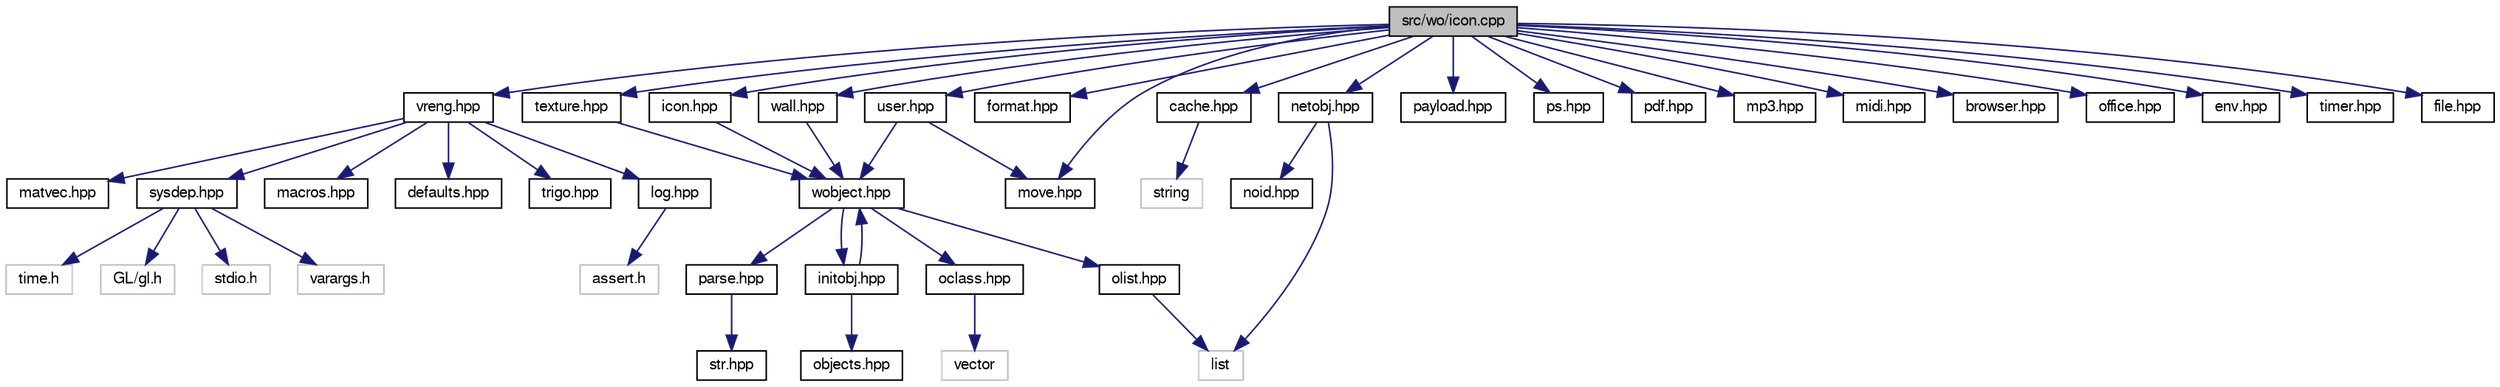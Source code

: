 digraph "src/wo/icon.cpp"
{
 // LATEX_PDF_SIZE
  bgcolor="transparent";
  edge [fontname="FreeSans",fontsize="10",labelfontname="FreeSans",labelfontsize="10"];
  node [fontname="FreeSans",fontsize="10",shape=record];
  Node1 [label="src/wo/icon.cpp",height=0.2,width=0.4,color="black", fillcolor="grey75", style="filled", fontcolor="black",tooltip=" "];
  Node1 -> Node2 [color="midnightblue",fontsize="10",style="solid",fontname="FreeSans"];
  Node2 [label="vreng.hpp",height=0.2,width=0.4,color="black",URL="$a00143.html",tooltip=" "];
  Node2 -> Node3 [color="midnightblue",fontsize="10",style="solid",fontname="FreeSans"];
  Node3 [label="sysdep.hpp",height=0.2,width=0.4,color="black",URL="$a00182.html",tooltip=" "];
  Node3 -> Node4 [color="midnightblue",fontsize="10",style="solid",fontname="FreeSans"];
  Node4 [label="stdio.h",height=0.2,width=0.4,color="grey75",tooltip=" "];
  Node3 -> Node5 [color="midnightblue",fontsize="10",style="solid",fontname="FreeSans"];
  Node5 [label="varargs.h",height=0.2,width=0.4,color="grey75",tooltip=" "];
  Node3 -> Node6 [color="midnightblue",fontsize="10",style="solid",fontname="FreeSans"];
  Node6 [label="time.h",height=0.2,width=0.4,color="grey75",tooltip=" "];
  Node3 -> Node7 [color="midnightblue",fontsize="10",style="solid",fontname="FreeSans"];
  Node7 [label="GL/gl.h",height=0.2,width=0.4,color="grey75",tooltip=" "];
  Node2 -> Node8 [color="midnightblue",fontsize="10",style="solid",fontname="FreeSans"];
  Node8 [label="macros.hpp",height=0.2,width=0.4,color="black",URL="$a00047.html",tooltip=" "];
  Node2 -> Node9 [color="midnightblue",fontsize="10",style="solid",fontname="FreeSans"];
  Node9 [label="defaults.hpp",height=0.2,width=0.4,color="black",URL="$a00014.html",tooltip=" "];
  Node2 -> Node10 [color="midnightblue",fontsize="10",style="solid",fontname="FreeSans"];
  Node10 [label="trigo.hpp",height=0.2,width=0.4,color="black",URL="$a00119.html",tooltip=" "];
  Node2 -> Node11 [color="midnightblue",fontsize="10",style="solid",fontname="FreeSans"];
  Node11 [label="log.hpp",height=0.2,width=0.4,color="black",URL="$a00044.html",tooltip=" "];
  Node11 -> Node12 [color="midnightblue",fontsize="10",style="solid",fontname="FreeSans"];
  Node12 [label="assert.h",height=0.2,width=0.4,color="grey75",tooltip=" "];
  Node2 -> Node13 [color="midnightblue",fontsize="10",style="solid",fontname="FreeSans"];
  Node13 [label="matvec.hpp",height=0.2,width=0.4,color="black",URL="$a00053.html",tooltip=" "];
  Node1 -> Node14 [color="midnightblue",fontsize="10",style="solid",fontname="FreeSans"];
  Node14 [label="icon.hpp",height=0.2,width=0.4,color="black",URL="$a00548.html",tooltip=" "];
  Node14 -> Node15 [color="midnightblue",fontsize="10",style="solid",fontname="FreeSans"];
  Node15 [label="wobject.hpp",height=0.2,width=0.4,color="black",URL="$a00866.html",tooltip=" "];
  Node15 -> Node16 [color="midnightblue",fontsize="10",style="solid",fontname="FreeSans"];
  Node16 [label="oclass.hpp",height=0.2,width=0.4,color="black",URL="$a00626.html",tooltip=" "];
  Node16 -> Node17 [color="midnightblue",fontsize="10",style="solid",fontname="FreeSans"];
  Node17 [label="vector",height=0.2,width=0.4,color="grey75",tooltip=" "];
  Node15 -> Node18 [color="midnightblue",fontsize="10",style="solid",fontname="FreeSans"];
  Node18 [label="olist.hpp",height=0.2,width=0.4,color="black",URL="$a00632.html",tooltip=" "];
  Node18 -> Node19 [color="midnightblue",fontsize="10",style="solid",fontname="FreeSans"];
  Node19 [label="list",height=0.2,width=0.4,color="grey75",tooltip=" "];
  Node15 -> Node20 [color="midnightblue",fontsize="10",style="solid",fontname="FreeSans"];
  Node20 [label="parse.hpp",height=0.2,width=0.4,color="black",URL="$a00638.html",tooltip=" "];
  Node20 -> Node21 [color="midnightblue",fontsize="10",style="solid",fontname="FreeSans"];
  Node21 [label="str.hpp",height=0.2,width=0.4,color="black",URL="$a00179.html",tooltip=" "];
  Node15 -> Node22 [color="midnightblue",fontsize="10",style="solid",fontname="FreeSans"];
  Node22 [label="initobj.hpp",height=0.2,width=0.4,color="black",URL="$a00554.html",tooltip=" "];
  Node22 -> Node23 [color="midnightblue",fontsize="10",style="solid",fontname="FreeSans"];
  Node23 [label="objects.hpp",height=0.2,width=0.4,color="black",URL="$a00620.html",tooltip=" "];
  Node22 -> Node15 [color="midnightblue",fontsize="10",style="solid",fontname="FreeSans"];
  Node1 -> Node24 [color="midnightblue",fontsize="10",style="solid",fontname="FreeSans"];
  Node24 [label="user.hpp",height=0.2,width=0.4,color="black",URL="$a00788.html",tooltip=" "];
  Node24 -> Node15 [color="midnightblue",fontsize="10",style="solid",fontname="FreeSans"];
  Node24 -> Node25 [color="midnightblue",fontsize="10",style="solid",fontname="FreeSans"];
  Node25 [label="move.hpp",height=0.2,width=0.4,color="black",URL="$a00596.html",tooltip=" "];
  Node1 -> Node25 [color="midnightblue",fontsize="10",style="solid",fontname="FreeSans"];
  Node1 -> Node26 [color="midnightblue",fontsize="10",style="solid",fontname="FreeSans"];
  Node26 [label="wall.hpp",height=0.2,width=0.4,color="black",URL="$a00818.html",tooltip=" "];
  Node26 -> Node15 [color="midnightblue",fontsize="10",style="solid",fontname="FreeSans"];
  Node1 -> Node27 [color="midnightblue",fontsize="10",style="solid",fontname="FreeSans"];
  Node27 [label="format.hpp",height=0.2,width=0.4,color="black",URL="$a00032.html",tooltip=" "];
  Node1 -> Node28 [color="midnightblue",fontsize="10",style="solid",fontname="FreeSans"];
  Node28 [label="cache.hpp",height=0.2,width=0.4,color="black",URL="$a00005.html",tooltip=" "];
  Node28 -> Node29 [color="midnightblue",fontsize="10",style="solid",fontname="FreeSans"];
  Node29 [label="string",height=0.2,width=0.4,color="grey75",tooltip=" "];
  Node1 -> Node30 [color="midnightblue",fontsize="10",style="solid",fontname="FreeSans"];
  Node30 [label="texture.hpp",height=0.2,width=0.4,color="black",URL="$a01070.html",tooltip=" "];
  Node30 -> Node15 [color="midnightblue",fontsize="10",style="solid",fontname="FreeSans"];
  Node1 -> Node31 [color="midnightblue",fontsize="10",style="solid",fontname="FreeSans"];
  Node31 [label="netobj.hpp",height=0.2,width=0.4,color="black",URL="$a00884.html",tooltip=" "];
  Node31 -> Node32 [color="midnightblue",fontsize="10",style="solid",fontname="FreeSans"];
  Node32 [label="noid.hpp",height=0.2,width=0.4,color="black",URL="$a00896.html",tooltip=" "];
  Node31 -> Node19 [color="midnightblue",fontsize="10",style="solid",fontname="FreeSans"];
  Node1 -> Node33 [color="midnightblue",fontsize="10",style="solid",fontname="FreeSans"];
  Node33 [label="payload.hpp",height=0.2,width=0.4,color="black",URL="$a00902.html",tooltip=" "];
  Node1 -> Node34 [color="midnightblue",fontsize="10",style="solid",fontname="FreeSans"];
  Node34 [label="ps.hpp",height=0.2,width=0.4,color="black",URL="$a01286.html",tooltip=" "];
  Node1 -> Node35 [color="midnightblue",fontsize="10",style="solid",fontname="FreeSans"];
  Node35 [label="pdf.hpp",height=0.2,width=0.4,color="black",URL="$a01280.html",tooltip=" "];
  Node1 -> Node36 [color="midnightblue",fontsize="10",style="solid",fontname="FreeSans"];
  Node36 [label="mp3.hpp",height=0.2,width=0.4,color="black",URL="$a01262.html",tooltip=" "];
  Node1 -> Node37 [color="midnightblue",fontsize="10",style="solid",fontname="FreeSans"];
  Node37 [label="midi.hpp",height=0.2,width=0.4,color="black",URL="$a01250.html",tooltip=" "];
  Node1 -> Node38 [color="midnightblue",fontsize="10",style="solid",fontname="FreeSans"];
  Node38 [label="browser.hpp",height=0.2,width=0.4,color="black",URL="$a01244.html",tooltip=" "];
  Node1 -> Node39 [color="midnightblue",fontsize="10",style="solid",fontname="FreeSans"];
  Node39 [label="office.hpp",height=0.2,width=0.4,color="black",URL="$a01274.html",tooltip=" "];
  Node1 -> Node40 [color="midnightblue",fontsize="10",style="solid",fontname="FreeSans"];
  Node40 [label="env.hpp",height=0.2,width=0.4,color="black",URL="$a00020.html",tooltip=" "];
  Node1 -> Node41 [color="midnightblue",fontsize="10",style="solid",fontname="FreeSans"];
  Node41 [label="timer.hpp",height=0.2,width=0.4,color="black",URL="$a00113.html",tooltip=" "];
  Node1 -> Node42 [color="midnightblue",fontsize="10",style="solid",fontname="FreeSans"];
  Node42 [label="file.hpp",height=0.2,width=0.4,color="black",URL="$a00026.html",tooltip=" "];
}
